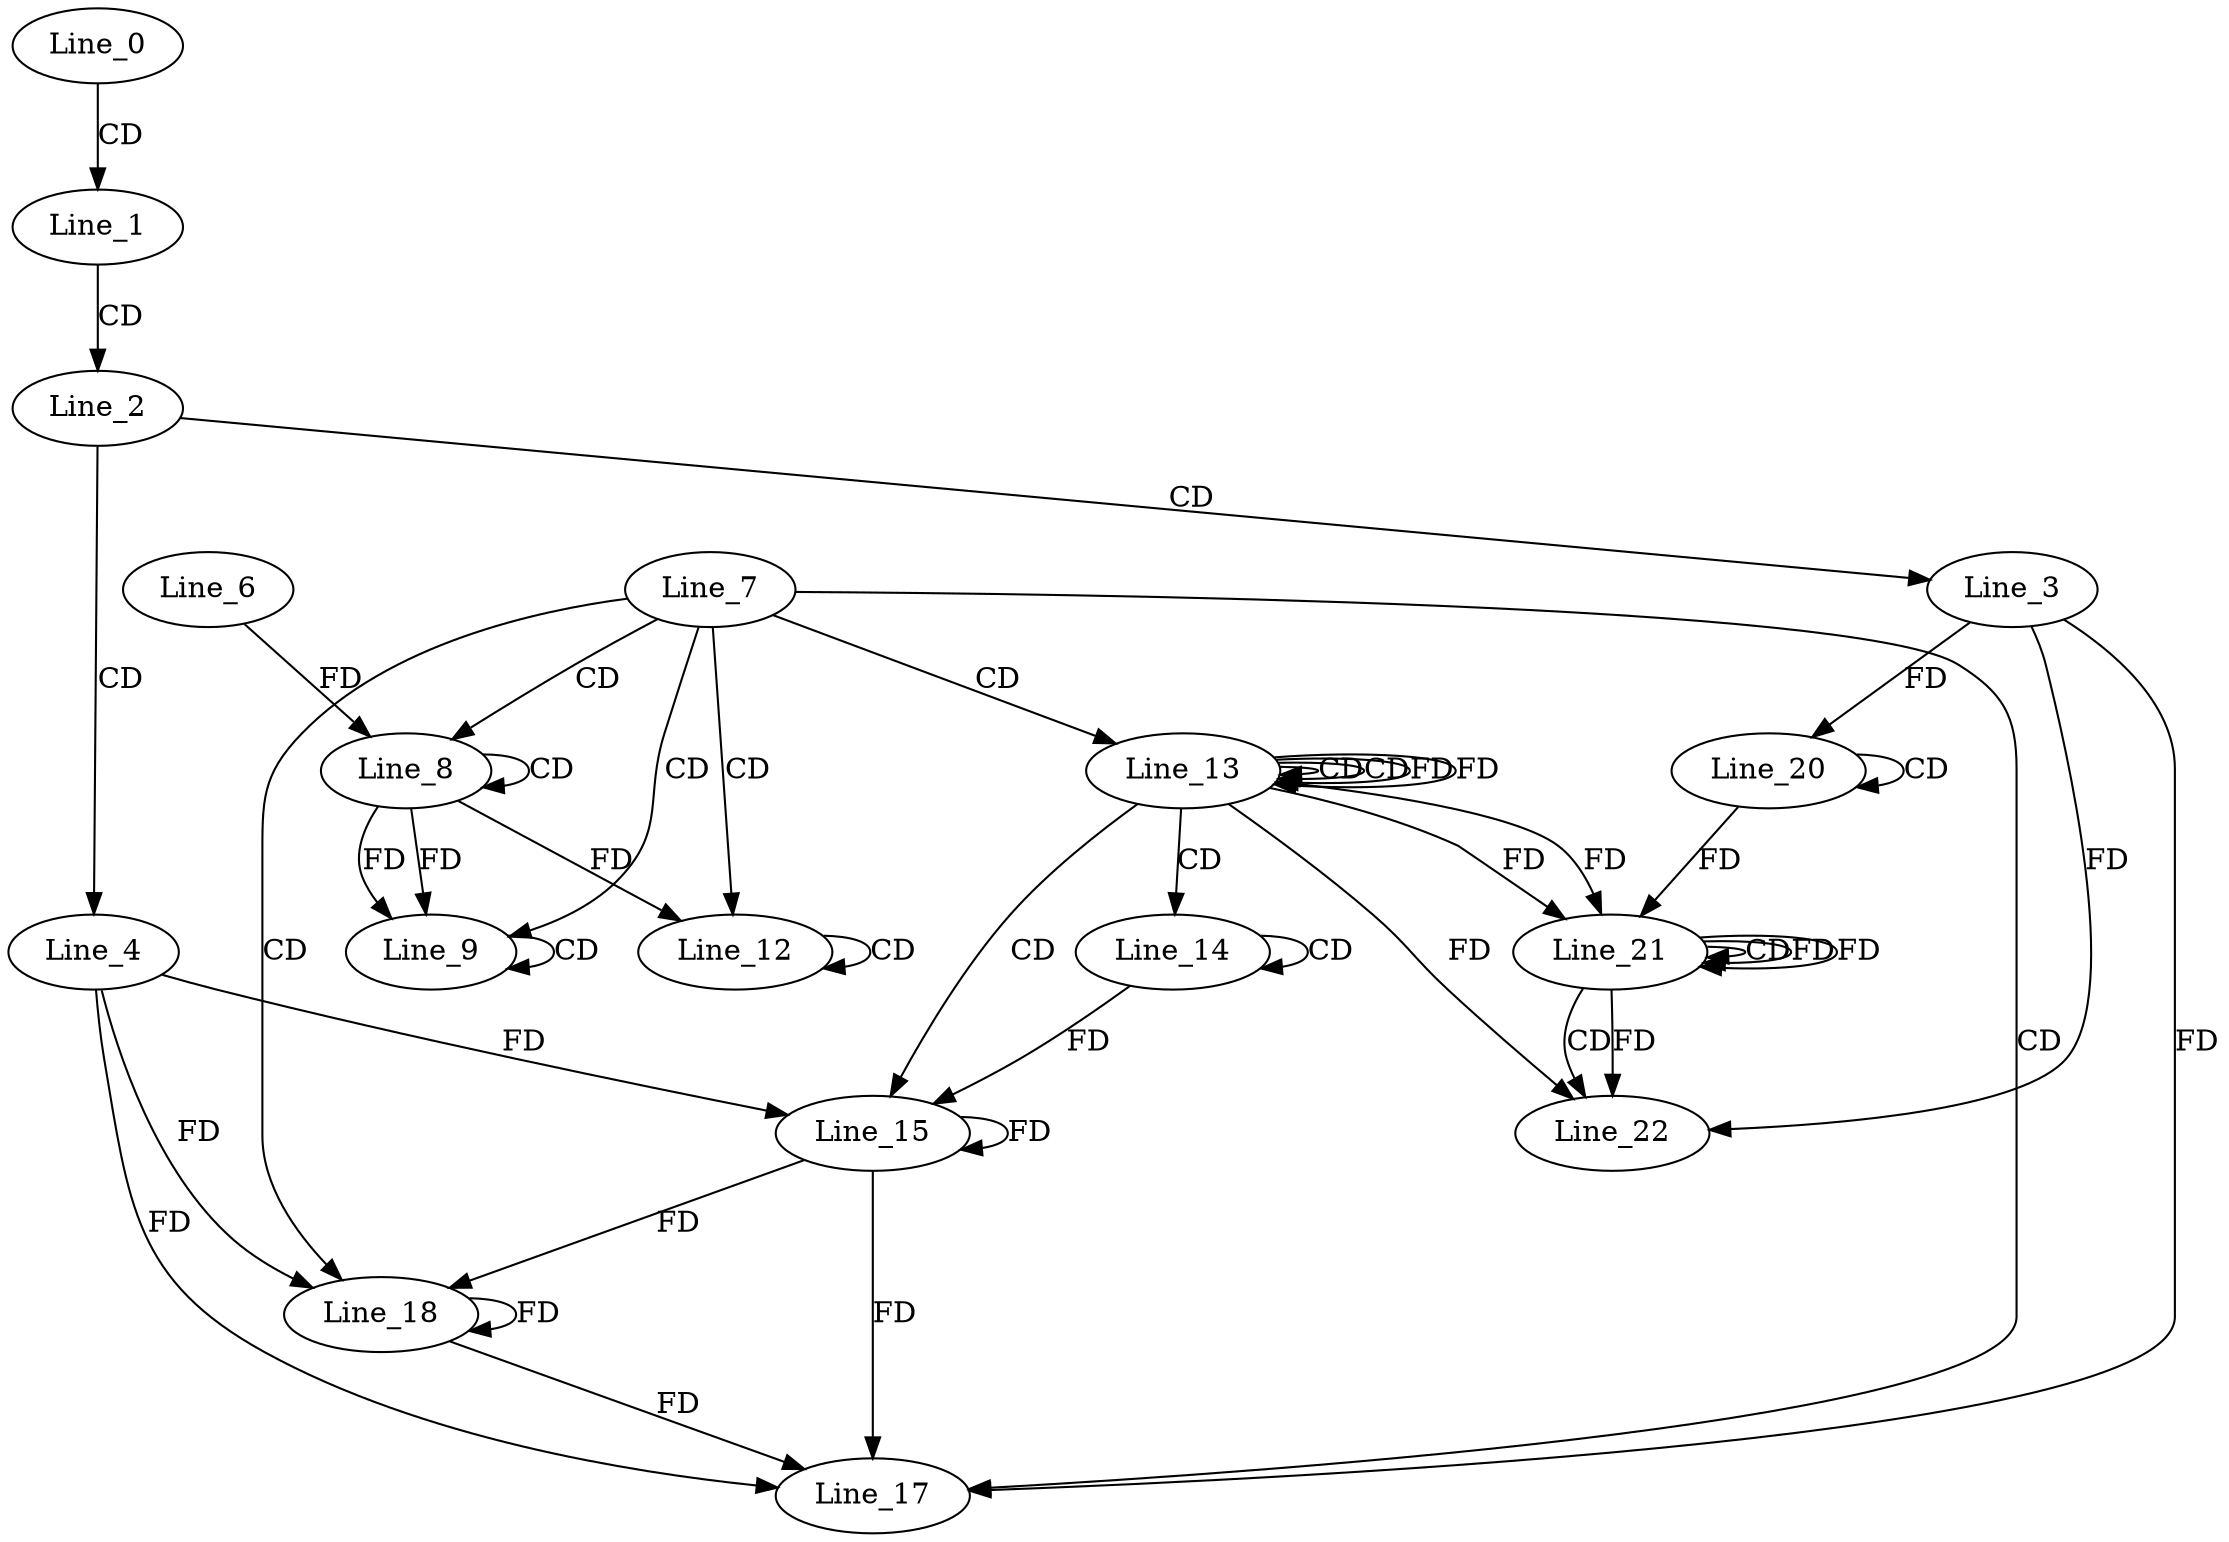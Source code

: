digraph G {
  Line_0;
  Line_1;
  Line_2;
  Line_3;
  Line_4;
  Line_7;
  Line_8;
  Line_8;
  Line_6;
  Line_9;
  Line_9;
  Line_12;
  Line_12;
  Line_13;
  Line_13;
  Line_13;
  Line_14;
  Line_14;
  Line_15;
  Line_17;
  Line_18;
  Line_20;
  Line_20;
  Line_21;
  Line_21;
  Line_21;
  Line_22;
  Line_22;
  Line_0 -> Line_1 [ label="CD" ];
  Line_1 -> Line_2 [ label="CD" ];
  Line_2 -> Line_3 [ label="CD" ];
  Line_2 -> Line_4 [ label="CD" ];
  Line_7 -> Line_8 [ label="CD" ];
  Line_8 -> Line_8 [ label="CD" ];
  Line_6 -> Line_8 [ label="FD" ];
  Line_7 -> Line_9 [ label="CD" ];
  Line_8 -> Line_9 [ label="FD" ];
  Line_9 -> Line_9 [ label="CD" ];
  Line_8 -> Line_9 [ label="FD" ];
  Line_7 -> Line_12 [ label="CD" ];
  Line_12 -> Line_12 [ label="CD" ];
  Line_8 -> Line_12 [ label="FD" ];
  Line_7 -> Line_13 [ label="CD" ];
  Line_13 -> Line_13 [ label="CD" ];
  Line_13 -> Line_13 [ label="CD" ];
  Line_13 -> Line_13 [ label="FD" ];
  Line_13 -> Line_14 [ label="CD" ];
  Line_14 -> Line_14 [ label="CD" ];
  Line_13 -> Line_15 [ label="CD" ];
  Line_15 -> Line_15 [ label="FD" ];
  Line_4 -> Line_15 [ label="FD" ];
  Line_14 -> Line_15 [ label="FD" ];
  Line_7 -> Line_17 [ label="CD" ];
  Line_3 -> Line_17 [ label="FD" ];
  Line_15 -> Line_17 [ label="FD" ];
  Line_4 -> Line_17 [ label="FD" ];
  Line_7 -> Line_18 [ label="CD" ];
  Line_15 -> Line_18 [ label="FD" ];
  Line_18 -> Line_18 [ label="FD" ];
  Line_4 -> Line_18 [ label="FD" ];
  Line_20 -> Line_20 [ label="CD" ];
  Line_3 -> Line_20 [ label="FD" ];
  Line_13 -> Line_21 [ label="FD" ];
  Line_20 -> Line_21 [ label="FD" ];
  Line_21 -> Line_21 [ label="CD" ];
  Line_21 -> Line_21 [ label="FD" ];
  Line_13 -> Line_21 [ label="FD" ];
  Line_21 -> Line_22 [ label="CD" ];
  Line_3 -> Line_22 [ label="FD" ];
  Line_21 -> Line_22 [ label="FD" ];
  Line_13 -> Line_22 [ label="FD" ];
  Line_18 -> Line_17 [ label="FD" ];
  Line_13 -> Line_13 [ label="FD" ];
  Line_21 -> Line_21 [ label="FD" ];
}
